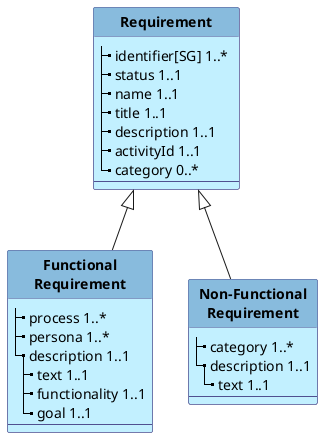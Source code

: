 @startuml
'skinparam linetype ortho
skinparam linetype polyline
hide circle
hide stereotype

'!pragma layout smetana

skinparam class<<MD>> {
 BorderColor DarkSlateGray
 BackgroundColor WhiteSmoke
 HeaderBackgroundColor #909090
}

skinparam class<<TM>> {
 BorderColor #505090
 BackgroundColor APPLICATION
 HeaderBackgroundColor #8bd
}

class "**Requirement**" as R<<TM>> {
    |_ identifier[SG] 1..*   
    |_ status 1..1
    |_ name 1..1
    |_ title 1..1
    |_ description 1..1
    |_ activityId 1..1  
    |_ category 0..*
    --
}

class "**Functional**\n**Requirement**" as FR<<TM>> {
    |_ process 1..*
    |_ persona 1..*
    |_ description 1..1  
      |_ text 1..1  
      |_ functionality 1..1  
      |_ goal 1..1  
    --
}

class "**Non-Functional**\n**Requirement**" as NFR<<TM>> {
    |_ category 1..*
    |_ description 1..1  
      |_ text 1..1  
    --
}

FR -u-|> R
NFR -u-|> R

@enduml